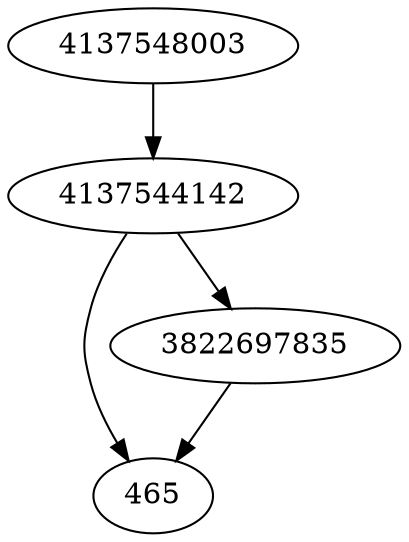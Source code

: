 strict digraph  {
465;
4137548003;
4137544142;
3822697835;
4137548003 -> 4137544142;
4137544142 -> 465;
4137544142 -> 3822697835;
3822697835 -> 465;
}
